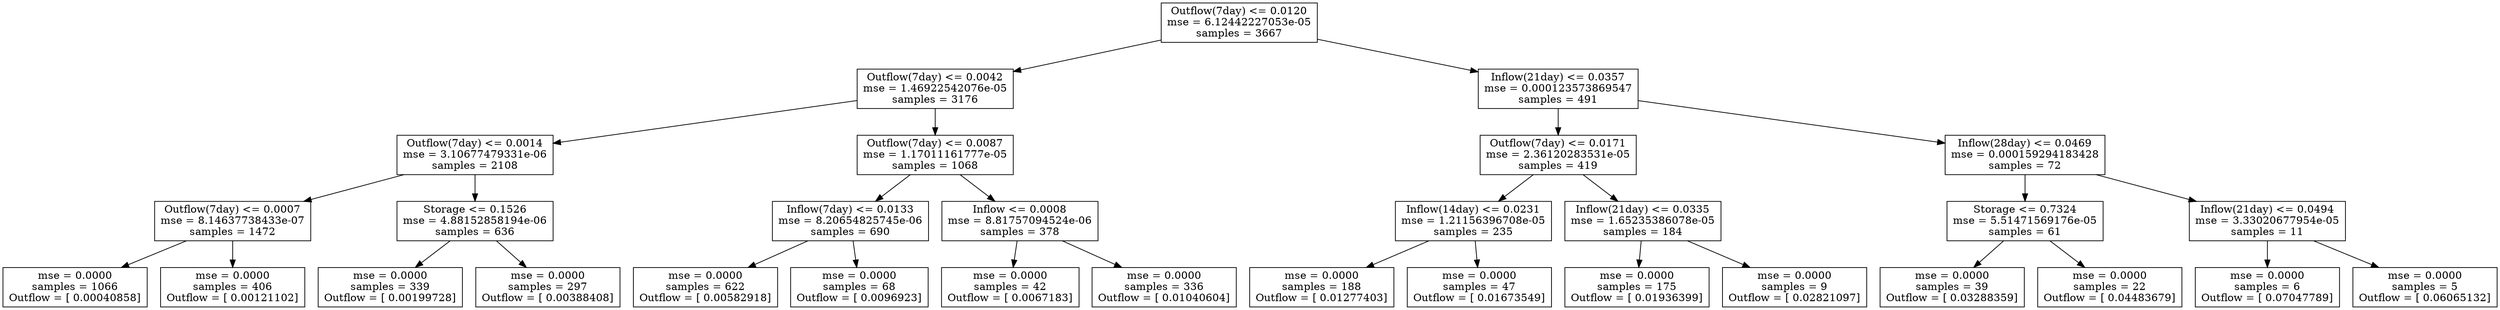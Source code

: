 digraph Tree {
0 [label="Outflow(7day) <= 0.0120\nmse = 6.12442227053e-05\nsamples = 3667", shape="box"] ;
1 [label="Outflow(7day) <= 0.0042\nmse = 1.46922542076e-05\nsamples = 3176", shape="box"] ;
0 -> 1 ;
2 [label="Outflow(7day) <= 0.0014\nmse = 3.10677479331e-06\nsamples = 2108", shape="box"] ;
1 -> 2 ;
3 [label="Outflow(7day) <= 0.0007\nmse = 8.14637738433e-07\nsamples = 1472", shape="box"] ;
2 -> 3 ;
4 [label="mse = 0.0000\nsamples = 1066\nOutflow = [ 0.00040858]", shape="box"] ;
3 -> 4 ;
5 [label="mse = 0.0000\nsamples = 406\nOutflow = [ 0.00121102]", shape="box"] ;
3 -> 5 ;
6 [label="Storage <= 0.1526\nmse = 4.88152858194e-06\nsamples = 636", shape="box"] ;
2 -> 6 ;
7 [label="mse = 0.0000\nsamples = 339\nOutflow = [ 0.00199728]", shape="box"] ;
6 -> 7 ;
8 [label="mse = 0.0000\nsamples = 297\nOutflow = [ 0.00388408]", shape="box"] ;
6 -> 8 ;
9 [label="Outflow(7day) <= 0.0087\nmse = 1.17011161777e-05\nsamples = 1068", shape="box"] ;
1 -> 9 ;
10 [label="Inflow(7day) <= 0.0133\nmse = 8.20654825745e-06\nsamples = 690", shape="box"] ;
9 -> 10 ;
11 [label="mse = 0.0000\nsamples = 622\nOutflow = [ 0.00582918]", shape="box"] ;
10 -> 11 ;
12 [label="mse = 0.0000\nsamples = 68\nOutflow = [ 0.0096923]", shape="box"] ;
10 -> 12 ;
13 [label="Inflow <= 0.0008\nmse = 8.81757094524e-06\nsamples = 378", shape="box"] ;
9 -> 13 ;
14 [label="mse = 0.0000\nsamples = 42\nOutflow = [ 0.0067183]", shape="box"] ;
13 -> 14 ;
15 [label="mse = 0.0000\nsamples = 336\nOutflow = [ 0.01040604]", shape="box"] ;
13 -> 15 ;
16 [label="Inflow(21day) <= 0.0357\nmse = 0.000123573869547\nsamples = 491", shape="box"] ;
0 -> 16 ;
17 [label="Outflow(7day) <= 0.0171\nmse = 2.36120283531e-05\nsamples = 419", shape="box"] ;
16 -> 17 ;
18 [label="Inflow(14day) <= 0.0231\nmse = 1.21156396708e-05\nsamples = 235", shape="box"] ;
17 -> 18 ;
19 [label="mse = 0.0000\nsamples = 188\nOutflow = [ 0.01277403]", shape="box"] ;
18 -> 19 ;
20 [label="mse = 0.0000\nsamples = 47\nOutflow = [ 0.01673549]", shape="box"] ;
18 -> 20 ;
21 [label="Inflow(21day) <= 0.0335\nmse = 1.65235386078e-05\nsamples = 184", shape="box"] ;
17 -> 21 ;
22 [label="mse = 0.0000\nsamples = 175\nOutflow = [ 0.01936399]", shape="box"] ;
21 -> 22 ;
23 [label="mse = 0.0000\nsamples = 9\nOutflow = [ 0.02821097]", shape="box"] ;
21 -> 23 ;
24 [label="Inflow(28day) <= 0.0469\nmse = 0.000159294183428\nsamples = 72", shape="box"] ;
16 -> 24 ;
25 [label="Storage <= 0.7324\nmse = 5.51471569176e-05\nsamples = 61", shape="box"] ;
24 -> 25 ;
26 [label="mse = 0.0000\nsamples = 39\nOutflow = [ 0.03288359]", shape="box"] ;
25 -> 26 ;
27 [label="mse = 0.0000\nsamples = 22\nOutflow = [ 0.04483679]", shape="box"] ;
25 -> 27 ;
28 [label="Inflow(21day) <= 0.0494\nmse = 3.33020677954e-05\nsamples = 11", shape="box"] ;
24 -> 28 ;
29 [label="mse = 0.0000\nsamples = 6\nOutflow = [ 0.07047789]", shape="box"] ;
28 -> 29 ;
30 [label="mse = 0.0000\nsamples = 5\nOutflow = [ 0.06065132]", shape="box"] ;
28 -> 30 ;
}